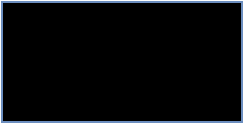 <mxfile pages="2">
    <diagram name="Page-1" id="L0RliKx6ikZIJx2EiAHP">
        <mxGraphModel dx="928" dy="873" grid="1" gridSize="10" guides="1" tooltips="1" connect="1" arrows="1" fold="1" page="1" pageScale="1" pageWidth="827" pageHeight="1169" math="0" shadow="0">
            <root>
                <mxCell id="0"/>
                <mxCell id="1" parent="0"/>
                <mxCell id="OOf0EujhJABJLg3V98cs-1" value="%" style="rounded=0;whiteSpace=wrap;html=1;fillColor=#000000;strokeColor=#6c8ebf;" parent="1" vertex="1">
                    <mxGeometry x="120" y="70" width="120" height="60" as="geometry"/>
                </mxCell>
            </root>
        </mxGraphModel>
    </diagram>
    <diagram id="QhMUHh9z8yeaYL8x6Jxc" name="Page-2">
        <mxGraphModel dx="1314" dy="924" grid="1" gridSize="10" guides="1" tooltips="1" connect="1" arrows="1" fold="1" page="1" pageScale="1" pageWidth="827" pageHeight="1169" math="0" shadow="0">
            <root>
                <mxCell id="0"/>
                <mxCell id="1" parent="0"/>
                <mxCell id="36efuOYnzvwIRrOz0Msf-1" value="b" style="rounded=0;whiteSpace=wrap;html=1;fillColor=#f8cecc;strokeColor=#b85450;" vertex="1" parent="1">
                    <mxGeometry x="80" y="60" width="120" height="60" as="geometry"/>
                </mxCell>
            </root>
        </mxGraphModel>
    </diagram>
</mxfile>